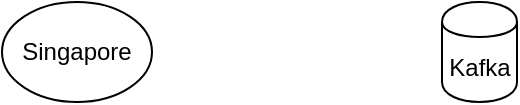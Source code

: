 <mxfile version="12.7.0" type="github"><diagram id="ud5dwsq-WHYO-kZ8ieqZ" name="Page-1"><mxGraphModel dx="1102" dy="600" grid="1" gridSize="10" guides="1" tooltips="1" connect="1" arrows="1" fold="1" page="1" pageScale="1" pageWidth="850" pageHeight="1100" math="0" shadow="0"><root><mxCell id="0"/><mxCell id="1" parent="0"/><mxCell id="AvYiiQ6W-mm4F2KZA3Gk-1" value="Singapore" style="ellipse;whiteSpace=wrap;html=1;" vertex="1" parent="1"><mxGeometry y="200" width="75" height="50" as="geometry"/></mxCell><mxCell id="AvYiiQ6W-mm4F2KZA3Gk-2" value="Kafka" style="shape=cylinder;whiteSpace=wrap;html=1;boundedLbl=1;backgroundOutline=1;" vertex="1" parent="1"><mxGeometry x="220" y="200" width="37.5" height="50" as="geometry"/></mxCell></root></mxGraphModel></diagram></mxfile>